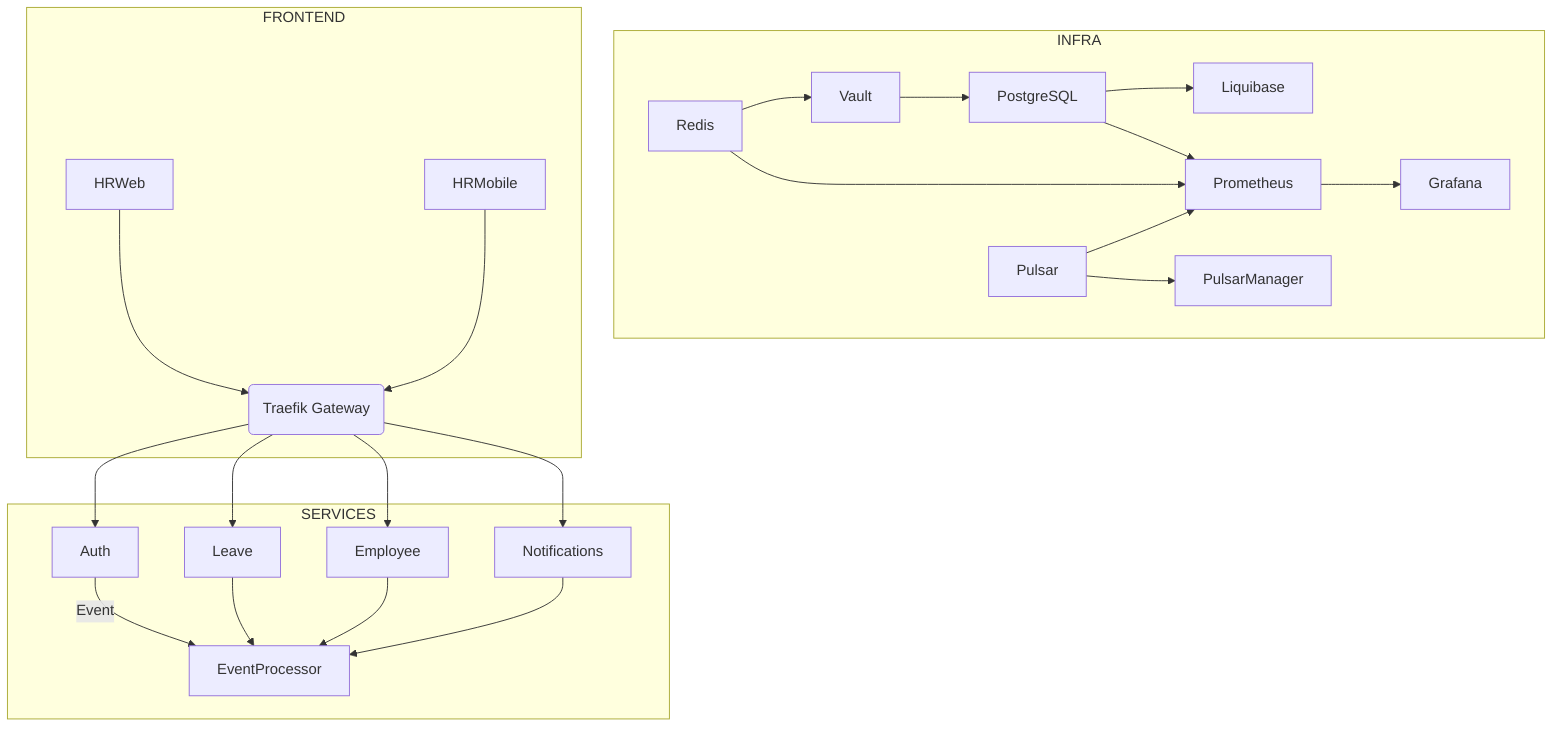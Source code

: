 flowchart TD
    subgraph INFRA
      Redis --> Vault
      Vault --> PostgreSQL
      PostgreSQL --> Liquibase
      PostgreSQL --> Prometheus
      Redis --> Prometheus
      Prometheus --> Grafana
      Pulsar --> Prometheus
      Pulsar --> PulsarManager
    end

    subgraph SERVICES
      Auth -->|Event| EventProcessor
      Leave --> EventProcessor
      Employee --> EventProcessor
      Notifications --> EventProcessor
    end

    subgraph FRONTEND
      HRWeb --> API
      HRMobile --> API
    end

    API(Traefik Gateway) --> Auth
    API --> Leave
    API --> Employee
    API --> Notifications